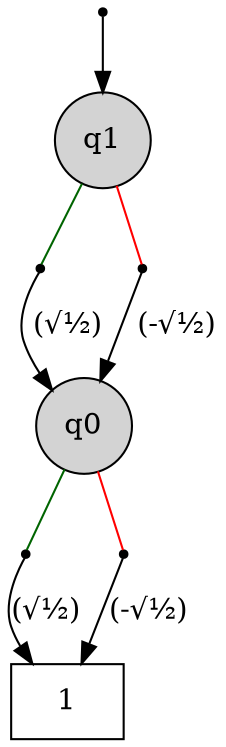 digraph "DD" {
graph [center=true, ordering=out];
node [shape=circle, center=true];
"T" [ shape = box, label="1" ];
"R" [label="", shape=point];
"0" [ label="q1" ,style=filled, fillcolor=lightgray ];
"0h0"  [label="", shape=point];
"0h2"  [label="", shape=point];
"1" [ label="q0" ,style=filled, fillcolor=lightgray ];
"1h0"  [label="", shape=point ];
"1h2"  [label="", shape=point ];

"R" -> "0"
{rank=same; "0h0" "0h2"}
"0" -> "0h0" [arrowhead=none,color=darkgreen];
"0h0" -> "1" [label=" (√½)" ];
"0" -> "0h2" [arrowhead=none,color=red];
"0h2" -> "1" [label=" (-√½)" ];
{rank=same; "1h0" "1h2"}
"1" -> "1h0" [arrowhead=none,color=darkgreen];
"1h0"-> "T" [label= "(√½)", ];
"1" -> "1h2" [arrowhead=none,color=red];
"1h2"-> "T" [label= "(-√½)", ];

}
